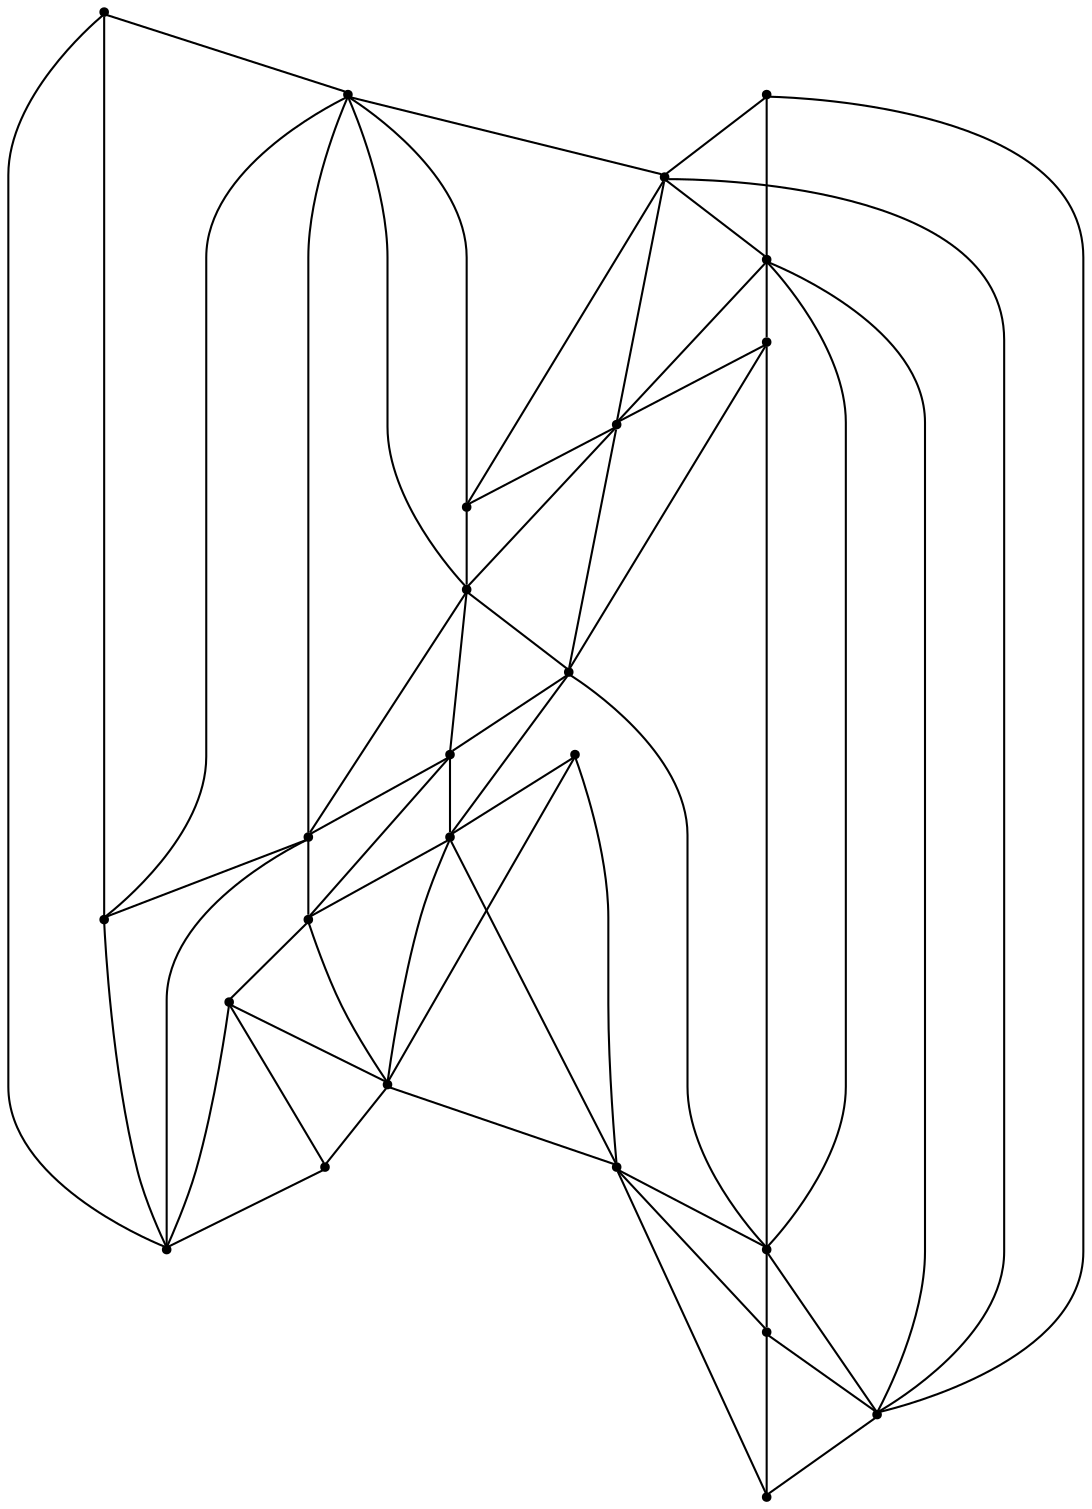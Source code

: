 graph {
  node [shape=point,comment="{\"directed\":false,\"doi\":\"10.1007/978-3-642-18469-7_24\",\"figure\":\"4\"}"]

  v0 [pos="1711.3497435105328,788.4325139149998"]
  v1 [pos="1579.991339464722,1024.7201529516965"]
  v2 [pos="1474.9046925850325,1287.262058888165"]
  v3 [pos="1396.0896756098655,1208.4996397194743"]
  v4 [pos="1396.0896756098655,1077.22868675124"]
  v5 [pos="1422.3613055143883,945.9577337830058"]
  v6 [pos="1369.817918443744,1339.7705926877086"]
  v7 [pos="1343.5462885392215,1471.0415456559429"]
  v8 [pos="1264.7312715640546,1129.7369661970338"]
  v9 [pos="1264.7312715640546,1392.2788721335023"]
  v10 [pos="1238.4595143979332,1681.0749177928678"]
  v11 [pos="1212.1878844934104,893.4493271603371"]
  v12 [pos="1133.3728675182438,1103.4828264741368"]
  v13 [pos="1133.3728675182438,1392.2788721335023"]
  v14 [pos="1107.1011103521223,972.2118735059028"]
  v15 [pos="949.4710923094883,1077.22868675124"]
  v16 [pos="765.5693011930332,814.6867808147715"]
  v17 [pos="1632.5973392419078,893.3867561378331"]
  v18 [pos="1527.5105651006195,1155.9287892511768"]
  v19 [pos="1238.5221271044747,998.4034422062957"]
  v20 [pos="1422.4237909593312,1392.2163011109983"]
  v21 [pos="1291.0653869135203,1260.9453322456548"]
  v22 [pos="1238.5221271044747,1549.7416481558796"]
  v23 [pos="870.7185766869643,919.641023037605"]
  v24 [pos="1028.348674268097,1234.6912084198673"]

  v0 -- v1 [id="-1",pos="1711.3497435105328,788.4325139149998 1714.4481498377495,819.141532392551 1708.2805437202092,834.0397945922355 1702.2631062890898,849.4963632732051 1700.686844128066,853.3470246946965 1700.686844128066,853.3470246946965 1700.686844128066,853.3470246946965 1698.9353427456851,857.3726814961992 1698.9353427456851,857.3726814961992 1698.9353427456851,857.3726814961992 1690.2699732312117,877.9216666062382 1679.953002689307,899.041803061938 1668.9857253782407,918.4573878619058 1666.7087608549857,922.6580400434193 1666.7087608549857,922.6580400434193 1666.7087608549857,922.6580400434193 1664.2566843719721,926.6836968449218 1664.2566843719721,926.6836968449218 1664.2566843719721,926.6836968449218 1661.8047351505575,930.8843490264353 1661.8047351505575,930.8843490264353 1661.8047351505575,930.8843490264353 1659.3527859291426,934.9100058279378 1659.3527859291426,934.9100058279378 1659.3527859291426,934.9100058279378 1647.8390473134232,953.7171764578675 1635.574719788797,972.0951251346453 1622.0469391126576,989.5187385413633 1619.7701018510013,992.3191733290389 1619.7701018510013,992.3191733290389 1619.7701018510013,992.3191733290389 1617.6682492875048,994.9446127367037 1617.6682492875048,994.9446127367037 1617.6682492875048,994.9446127367037 1609.3322327903677,1006.1421550505311 1599.5657959242735,1014.09757728978 1579.991339464722,1024.7201529516965"]
  v0 -- v11 [id="-4",pos="1711.3497435105328,788.4325139149998 1679.2150126786678,790.3161306107429 1665.678705475418,811.7362773145865 1643.414543312752,822.3671194733784 1639.0359807491977,824.6424409441461 1639.0359807491977,824.6424409441461 1639.0359807491977,824.6424409441461 1634.482306225885,827.0928849717998 1634.482306225885,827.0928849717998 1634.482306225885,827.0928849717998 1594.6743691181125,846.5333964392692 1552.877333223258,853.1720293146857 1509.2538388644105,857.3726814961992 1502.0729758983257,858.0727901931182 1502.0729758983257,858.0727901931182 1502.0729758983257,858.0727901931182 1494.7168737108839,858.7728988900369 1494.7168737108839,858.7728988900369 1494.7168737108839,858.7728988900369 1487.1856595636834,859.4730075869559 1487.1856595636834,859.4730075869559 1487.1856595636834,859.4730075869559 1479.4793334567246,860.1731162838748 1479.4793334567246,860.1731162838748 1479.4793334567246,860.1731162838748 1428.3162256851654,864.2112364191282 1377.1073037380877,866.3741335323889 1325.8775108888294,869.2745293438206 1319.747574204493,869.6246472807177 1319.747574204493,869.6246472807177 1319.747574204493,869.6246472807177 1313.9677341780748,869.9746380407396 1313.9677341780748,869.9746380407396 1313.9677341780748,869.9746380407396 1283.188116664159,872.3626382227644 1245.6655433451533,874.5462651666514 1212.1878844934104,893.4493271603371"]
  v1 -- v2 [id="-8",pos="1579.991339464722,1024.7201529516965 1588.8361160179088,1046.9070490349632 1590.5918170330453,1059.5715766020076 1589.6452452621998,1075.282371856118 1589.4700060408427,1078.7830425175875 1589.4700060408427,1078.7830425175875 1589.4700060408427,1078.7830425175875 1589.294894081084,1082.4585813821932 1589.294894081084,1082.4585813821932 1589.294894081084,1082.4585813821932 1587.4642359843356,1104.616226784208 1584.0197735549582,1126.0696938293038 1578.2608044307206,1147.5689445494024 1576.8596542294554,1152.2947100478239 1576.8596542294554,1152.2947100478239 1576.8596542294554,1152.2947100478239 1574.0573538269248,1161.3961231077697 1574.0573538269248,1161.3961231077697 1574.0573538269248,1161.3961231077697 1560.6504716695142,1199.7356269089246 1529.1827506916345,1249.497776092671 1496.6434870530234,1274.6392453361232 1474.9046925850325,1287.262058888165 1474.9046925850325,1287.262058888165 1474.9046925850325,1287.262058888165"]
  v1 -- v5 [id="-9",pos="1579.991339464722,1024.7201529516965 1566.3008866500934,995.2280899910963 1573.5901764982377,984.5055533054237 1570.028887921289,966.0651607830171 1569.1532008608979,963.9647075153853 1569.1532008608979,963.9647075153853 1569.1532008608979,963.9647075153853 1568.1024018407481,961.8643814246286 1568.1024018407481,961.8643814246286 1568.1024018407481,961.8643814246286 1561.1508642754518,947.0120300768219 1524.182769741815,953.9548700372575 1511.530676126067,954.5133036954176 1501.3722735360946,955.5634031523584 1501.3722735360946,955.5634031523584 1501.3722735360946,955.5634031523584 1496.468247831666,956.2635118492774 1496.468247831666,956.2635118492774 1496.468247831666,956.2635118492774 1491.5642221272378,956.7886251661853 1491.5642221272378,956.7886251661853 1491.5642221272378,956.7886251661853 1475.9972015941435,958.1222018775188 1446.698018257459,963.4772385534798 1422.3613055143883,945.9577337830058"]
  v1 -- v4 [id="-11",pos="1579.991339464722,1024.7201529516965 1556.0091139047236,1036.5388271230627 1552.7857048722215,1042.602238992818 1545.6839986205043,1054.4541063285615 1543.9324972381235,1057.6046590531341 1543.9324972381235,1057.6046590531341 1543.9324972381235,1057.6046590531341 1541.8307719362256,1060.7550846008319 1541.8307719362256,1060.7550846008319 1541.8307719362256,1060.7550846008319 1533.3737296587612,1073.911405143532 1523.6741051319643,1088.1970563363031 1508.553263763778,1094.1854338498038 1505.2255002203733,1095.2356604836195 1505.2255002203733,1095.2356604836195 1505.2255002203733,1095.2356604836195 1501.8978639385673,1095.9357691805385 1501.8978639385673,1095.9357691805385 1501.8978639385673,1095.9357691805385 1498.5701003951626,1096.2857599405604 1498.5701003951626,1096.2857599405604 1498.5701003951626,1096.2857599405604 1495.0672248919996,1096.4608824974464 1495.0672248919996,1096.4608824974464 1495.0672248919996,1096.4608824974464 1479.867099547847,1096.1440849018015 1464.3500928230264,1090.889136426472 1450.2301639283144,1085.6091341067659 1442.8740617408723,1082.8086993190902 1442.8740617408723,1082.8086993190902 1442.8740617408723,1082.8086993190902 1429.1169556639447,1077.5494268300101 1419.80509722827,1072.5695619353228 1396.0896756098655,1077.22868675124"]
  v24 -- v13 [id="-13",pos="1028.348674268097,1234.6912084198673 1133.3728675182438,1392.2788721335023 1133.3728675182438,1392.2788721335023 1133.3728675182438,1392.2788721335023"]
  v23 -- v16 [id="-14",pos="870.7185766869643,919.641023037605 765.5693011930332,814.6867808147715 765.5693011930332,814.6867808147715 765.5693011930332,814.6867808147715"]
  v2 -- v7 [id="-16",pos="1474.9046925850325,1287.262058888165 1481.4100191700213,1303.3438290866738 1482.3774618430475,1308.3821317554273 1482.8069697385306,1313.4954687804354 1483.1573209196463,1317.171007645041 1483.1573209196463,1317.171007645041 1483.1573209196463,1317.171007645041 1483.3324328794047,1321.1966644465435 1483.3324328794047,1321.1966644465435 1483.3324328794047,1321.1966644465435 1483.3324328794047,1325.397316628057 1483.3324328794047,1325.397316628057 1483.3324328794047,1325.397316628057 1483.511744471919,1343.2418854910516 1479.8754988133585,1363.1450664298 1474.2249565711807,1380.0060493414826 1472.8238063699155,1384.206701522996 1472.8238063699155,1384.206701522996 1472.8238063699155,1384.206701522996 1471.247416947293,1388.407417292947 1471.247416947293,1388.407417292947 1471.247416947293,1388.407417292947 1469.4960428265108,1392.4330105060121 1469.4960428265108,1392.4330105060121 1469.4960428265108,1392.4330105060121 1454.5587126835944,1429.9765142464921 1409.0128046153636,1454.6513079471024 1372.2908340135384,1466.4698549415937 1369.1381824298924,1467.520017986972 1369.1381824298924,1467.520017986972 1369.1381824298924,1467.520017986972 1365.985658107845,1468.3951856523395 1365.985658107845,1468.3951856523395 1365.985658107845,1468.3951856523395 1343.5462885392215,1471.0415456559429 1343.5462885392215,1471.0415456559429 1343.5462885392215,1471.0415456559429"]
  v2 -- v3 [id="-17",pos="1474.9046925850325,1287.262058888165 1463.8204300493965,1265.1170039967758 1463.54529047309,1261.4955788924863 1466.8688543837388,1248.2101102332153 1467.74454144413,1245.2346800655287 1467.74454144413,1245.2346800655287 1467.74454144413,1245.2346800655287 1468.4451165447624,1242.084127340956 1468.4451165447624,1242.084127340956 1468.4451165447624,1242.084127340956 1469.3209308667522,1238.7585792363725 1469.3209308667522,1238.7585792363725 1469.3209308667522,1238.7585792363725 1470.0213787057862,1235.6081536886747 1470.0213787057862,1235.6081536886747 1470.0213787057862,1235.6081536886747 1470.5468418466603,1232.4576009641023 1470.5468418466603,1232.4576009641023 1470.5468418466603,1232.4576009641023 1470.897193027776,1229.6571661764265 1470.897193027776,1229.6571661764265 1470.897193027776,1229.6571661764265 1471.0723049875346,1226.8567313887509 1471.0723049875346,1226.8567313887509 1471.0723049875346,1226.8567313887509 1471.0723049875346,1224.4062873610972 1471.0723049875346,1224.4062873610972 1471.0723049875346,1224.4062873610972 1470.7220810680176,1222.3059612703405 1470.7220810680176,1222.3059612703405 1470.7220810680176,1222.3059612703405 1469.8462667460278,1220.5557531164807 1469.8462667460278,1220.5557531164807 1469.8462667460278,1220.5557531164807 1468.795467725878,1219.1555357226428 1468.795467725878,1219.1555357226428 1468.795467725878,1219.1555357226428 1467.394317524613,1217.930313708816 1467.394317524613,1217.930313708816 1467.394317524613,1217.930313708816 1465.4677041824734,1217.230205011897 1465.4677041824734,1217.230205011897 1465.4677041824734,1217.230205011897 1463.1908669208171,1216.5300963149782 1463.1908669208171,1216.5300963149782 1463.1908669208171,1216.5300963149782 1460.388439256688,1216.1799783780812 1460.388439256688,1216.1799783780812 1460.388439256688,1216.1799783780812 1444.6129642249857,1214.0172084416954 1409.6632386461235,1226.8150173737483 1396.0896756098655,1208.4996397194743"]
  v3 -- v4 [id="-18",pos="1396.0896756098655,1208.4996397194743 1404.5174159042379,1178.7949370238612 1444.892430695647,1166.342922014955 1449.179237646566,1146.3438497124505 1449.3543496063246,1144.2435236216938 1449.3543496063246,1144.2435236216938 1449.3543496063246,1144.2435236216938 1448.829013727049,1141.9682021509261 1448.829013727049,1141.9682021509261 1448.829013727049,1141.9682021509261 1437.3361460135102,1117.8643690306642 1402.369749165223,1114.784653825471 1396.0896756098655,1077.22868675124"]
  v24 -- v15 [id="-21",pos="1028.348674268097,1234.6912084198673 949.4710923094883,1077.22868675124 949.4710923094883,1077.22868675124 949.4710923094883,1077.22868675124"]
  v12 -- v13 [id="-23",pos="1133.3728675182438,1103.4828264741368 1129.3652406993886,1127.7909056556618 1129.3652406993886,1127.7909056556618 1129.3652406993886,1127.7909056556618 1127.9640904981234,1131.2914491402564 1127.9640904981234,1131.2914491402564 1127.9640904981234,1131.2914491402564 1109.7740811550127,1168.3931404169587 1077.9353926170343,1201.5693902696646 1083.1271567960366,1247.1598835993993 1083.8277318966693,1251.8856490978208 1083.8277318966693,1251.8856490978208 1083.8277318966693,1251.8856490978208 1084.7034189570604,1256.6114781846798 1084.7034189570604,1256.6114781846798 1084.7034189570604,1256.6114781846798 1085.7543452388086,1261.5122390631122 1085.7543452388086,1261.5122390631122 1085.7543452388086,1261.5122390631122 1091.8009255760217,1283.9199777898302 1102.1637102934449,1304.8441346811428 1113.0769014250798,1325.2223848364836 1115.1786267269774,1329.2480416379863 1115.1786267269774,1329.2480416379863 1115.1786267269774,1329.2480416379863 1117.2803520288753,1333.09863947104 1117.2803520288753,1333.09863947104 1117.2803520288753,1333.09863947104 1124.7615523678016,1347.3134531444318 1133.1267117710322,1359.844572169593 1133.3728675182438,1392.2788721335023"]
  v5 -- v11 [id="-30",pos="1422.3613055143883,945.9577337830058 1424.3629713843384,942.2613379108991 1428.3078264196536,931.8721318146222 1436.5688858351787,925.983715324878 1438.6704838754779,924.58349793104 1438.6704838754779,924.58349793104 1438.6704838754779,924.58349793104 1440.7723364389744,923.3582759172132 1440.7723364389744,923.3582759172132 1440.7723364389744,923.3582759172132 1441.6480234993655,922.8331626003053 1441.6480234993655,922.8331626003053 1441.6480234993655,922.8331626003053 1442.5237105597566,922.4831718402834 1442.5237105597566,922.4831718402834 1442.5237105597566,922.4831718402834 1444.2752119421377,921.4329452064676 1444.2752119421377,921.4329452064676 1444.2752119421377,921.4329452064676 1447.039970173063,920.1035653320091 1456.1725170162233,916.1696030573873 1457.411026894399,913.5567541603484 1457.5861388541575,913.2066362234514 1457.5861388541575,913.2066362234514 1457.5861388541575,913.2066362234514 1457.5861388541575,912.8566454634295 1457.5861388541575,912.8566454634295 1457.5861388541575,912.8566454634295 1457.411026894399,912.5065275265326 1457.411026894399,912.5065275265326 1457.411026894399,912.5065275265326 1457.0566033421262,911.3314132014589 1454.2250327719034,910.4770389551552 1453.2075762906034,910.4062014357758 1452.156650008855,910.2312060557649 1452.156650008855,910.2312060557649 1452.156650008855,910.2312060557649 1450.9306117673482,909.8810881188679 1450.9306117673482,909.8810881188679 1450.9306117673482,909.8810881188679 1447.0148996381265,909.3561019788349 1443.8206335117181,909.1935699325747 1439.8965221169847,909.0059840419381 1436.7439977949373,908.830988661927 1436.7439977949373,908.830988661927 1436.7439977949373,908.830988661927 1433.065883070417,908.6559932819159 1433.065883070417,908.6559932819159 1433.065883070417,908.6559932819159 1429.2127836477368,908.6559932819159 1429.2127836477368,908.6559932819159 1429.2127836477368,908.6559932819159 1424.834093822584,908.48087072503 1424.834093822584,908.48087072503 1424.834093822584,908.48087072503 1420.2804192992712,908.48087072503 1420.2804192992712,908.48087072503 1420.2804192992712,908.48087072503 1384.6676607913816,908.3725160275233 1349.0549022834919,908.9309496856833 1313.4422710372007,909.1809794219489 1301.5323670648474,909.1809794219489 1301.5323670648474,909.1809794219489 1301.5323670648474,909.1809794219489 1277.5084315158877,908.526781576908 1243.392778454654,911.5439257595972 1212.1878844934104,893.4493271603371"]
  v2 -- v6 [id="-35",pos="1474.9046925850325,1287.262058888165 1440.2219300247627,1297.3970384113006 1442.4862956497502,1309.18226506454 1426.5857224665635,1332.5735261541322 1425.0094603055397,1334.8488476249 1425.0094603055397,1334.8488476249 1425.0094603055397,1334.8488476249 1423.6083101042746,1336.7741783356457 1423.6083101042746,1336.7741783356457 1423.6083101042746,1336.7741783356457 1422.031920681652,1338.3493911094945 1422.031920681652,1338.3493911094945 1422.031920681652,1338.3493911094945 1418.1037369157616,1343.1835113054226 1411.0187019334692,1343.904477009843 1405.3932302262276,1342.2000525309859 1403.6417288438467,1341.8499981825266 1403.6417288438467,1341.8499981825266 1403.6417288438467,1341.8499981825266 1401.8903547230645,1341.3248848656185 1401.8903547230645,1341.3248848656185 1401.8903547230645,1341.3248848656185 1395.1306003869513,1339.5370959451939 1387.8829250815693,1339.3037263795545 1369.817918443744,1339.7705926877086"]
  v22 -- v7 [id="-45",pos="1238.5221271044747,1549.7416481558796 1343.5462885392215,1471.0415456559429 1343.5462885392215,1471.0415456559429 1343.5462885392215,1471.0415456559429"]
  v19 -- v14 [id="-46",pos="1238.5221271044747,998.4034422062957 1107.1011103521223,972.2118735059028 1107.1011103521223,972.2118735059028 1107.1011103521223,972.2118735059028"]
  v14 -- v23 [id="-47",pos="1107.1011103521223,972.2118735059028 870.7185766869643,919.641023037605 870.7185766869643,919.641023037605 870.7185766869643,919.641023037605"]
  v19 -- v5 [id="-48",pos="1238.5221271044747,998.4034422062957 1422.3613055143883,945.9577337830058 1422.3613055143883,945.9577337830058 1422.3613055143883,945.9577337830058"]
  v5 -- v17 [id="-49",pos="1422.3613055143883,945.9577337830058 1632.5973392419078,893.3867561378331 1632.5973392419078,893.3867561378331 1632.5973392419078,893.3867561378331"]
  v19 -- v12 [id="-50",pos="1238.5221271044747,998.4034422062957 1133.3728675182438,1103.4828264741368 1133.3728675182438,1103.4828264741368 1133.3728675182438,1103.4828264741368"]
  v22 -- v13 [id="-53",pos="1238.5221271044747,1549.7416481558796 1133.3728675182438,1392.2788721335023 1133.3728675182438,1392.2788721335023 1133.3728675182438,1392.2788721335023"]
  v3 -- v8 [id="-59",pos="1396.0896756098655,1208.4996397194743 1378.4375692288984,1204.4864462517226 1371.9322108285098,1205.0448799098826 1359.505242980794,1209.3538867889029 1356.7029425782637,1210.4041134227189 1356.7029425782637,1210.4041134227189 1356.7029425782637,1210.4041134227189 1353.550418256216,1211.4542128796597 1353.550418256216,1211.4542128796597 1353.550418256216,1211.4542128796597 1342.0992923470383,1215.058914224886 1328.9133363249043,1219.4722061414127 1317.1202585001224,1214.7797609842432 1314.8434212384661,1213.2045482103945 1314.8434212384661,1213.2045482103945 1314.8434212384661,1213.2045482103945 1312.7416959365682,1211.6292082596708 1312.7416959365682,1211.6292082596708 1312.7416959365682,1211.6292082596708 1310.8150825944288,1209.7040047258 1310.8150825944288,1209.7040047258 1310.8150825944288,1209.7040047258 1290.7944151545698,1183.9664574691856 1298.8844349814935,1151.1153988858748 1264.7312715640546,1129.7369661970338"]
  v4 -- v5 [id="-60",pos="1396.0896756098655,1077.22868675124 1397.203055521157,1051.5203901758775 1338.6421037577948,1035.1510730629757 1328.5046993316016,1014.8979013642054 1327.8039969693702,1012.6225798934377 1327.8039969693702,1012.6225798934377 1327.8039969693702,1012.6225798934377 1327.6288850096118,1010.6972491826918 1327.6288850096118,1010.6972491826918 1327.6288850096118,1010.6972491826918 1327.9792361907273,1008.596923091935 1327.9792361907273,1008.596923091935 1327.9792361907273,1008.596923091935 1331.0400049001398,999.1078749169649 1359.167490697946,989.0561962469592 1367.7370322286272,985.6682042967468 1372.1155947921814,984.092991522898 1372.1155947921814,984.092991522898 1372.1155947921814,984.092991522898 1376.3190453959771,982.5177787490491 1376.3190453959771,982.5177787490491 1376.3190453959771,982.5177787490491 1391.8193808513727,976.2459239811558 1406.2605180211071,972.9828197222012 1422.3613055143883,945.9577337830058"]
  v6 -- v7 [id="-71",pos="1369.817918443744,1339.7705926877086 1371.8404552158747,1357.1233049866096 1372.7912266194762,1364.7869834745902 1376.3191726575758,1371.6047449784555 1377.194859717967,1373.8801300376608 1377.194859717967,1373.8801300376608 1377.194859717967,1373.8801300376608 1378.2456587381164,1376.330510476877 1378.2456587381164,1376.330510476877 1378.2456587381164,1376.330510476877 1381.2648129047666,1384.2317553673724 1382.786988886359,1392.4831181947652 1379.1214730601064,1400.4843876974546 1378.070546778358,1402.5847137882113 1378.070546778358,1402.5847137882113 1378.070546778358,1402.5847137882113 1376.8445085368512,1404.860035258979 1376.8445085368512,1404.860035258979 1376.8445085368512,1404.860035258979 1375.443358335586,1407.1354203181843 1375.443358335586,1407.1354203181843 1375.443358335586,1407.1354203181843 1360.0098352194877,1429.8932133933617 1347.532853563498,1433.339579529203 1343.5462885392215,1471.0415456559429"]
  v21 -- v8 [id="-74",pos="1291.0653869135203,1260.9453322456548 1264.7312715640546,1129.7369661970338 1264.7312715640546,1129.7369661970338 1264.7312715640546,1129.7369661970338"]
  v8 -- v19 [id="-75",pos="1264.7312715640546,1129.7369661970338 1238.5221271044747,998.4034422062957 1238.5221271044747,998.4034422062957 1238.5221271044747,998.4034422062957"]
  v21 -- v9 [id="-76",pos="1291.0653869135203,1260.9453322456548 1264.7312715640546,1392.2788721335023 1264.7312715640546,1392.2788721335023 1264.7312715640546,1392.2788721335023"]
  v9 -- v22 [id="-77",pos="1264.7312715640546,1392.2788721335023 1238.5221271044747,1549.7416481558796 1238.5221271044747,1549.7416481558796 1238.5221271044747,1549.7416481558796"]
  v21 -- v3 [id="-78",pos="1291.0653869135203,1260.9453322456548 1396.0896756098655,1208.4996397194743 1396.0896756098655,1208.4996397194743 1396.0896756098655,1208.4996397194743"]
  v3 -- v18 [id="-79",pos="1396.0896756098655,1208.4996397194743 1527.5105651006195,1155.9287892511768 1527.5105651006195,1155.9287892511768 1527.5105651006195,1155.9287892511768"]
  v6 -- v3 [id="-82",pos="1369.817918443744,1339.7705926877086 1375.8144531572834,1311.1951570537287 1354.3384220751293,1295.9010568305819 1356.1774794373896,1276.739698603755 1356.5277033569064,1274.2892545761013 1356.5277033569064,1274.2892545761013 1356.5277033569064,1274.2892545761013 1357.4035176788962,1271.838874136885 1357.4035176788962,1271.838874136885 1357.4035176788962,1271.838874136885 1368.2207535651403,1249.1435884957739 1389.9969947585373,1246.0096959418272 1396.0896756098655,1208.4996397194743"]
  v7 -- v10 [id="-85",pos="1343.5462885392215,1471.0415456559429 1346.3236138530146,1474.0294391573802 1347.1200169374395,1485.460414625285 1341.4654023241044,1494.4743299952252 1339.7139009417235,1497.6248191313603 1339.7139009417235,1497.6248191313603 1339.7139009417235,1497.6248191313603 1337.6121756398256,1500.775371855933 1337.6121756398256,1500.775371855933 1337.6121756398256,1500.775371855933 1327.6123410017858,1515.0776196308925 1313.5882400908658,1528.2671969264075 1303.10875648747,1542.782020847943 1300.3064560849393,1546.6326822694346 1300.3064560849393,1546.6326822694346 1300.3064560849393,1546.6326822694346 1295.0520791993954,1553.9838235870832 1295.0520791993954,1553.9838235870832 1295.0520791993954,1553.9838235870832 1292.775241937739,1557.6594260401262 1292.775241937739,1557.6594260401262 1292.775241937739,1557.6594260401262 1281.0237786557195,1575.9123598487713 1275.7611297662625,1596.8156597325824 1270.8821745967705,1617.694032948892 1270.0063602747807,1622.244739478865 1270.0063602747807,1622.244739478865 1270.0063602747807,1622.244739478865 1268.9555612546312,1626.4453916603784 1268.9555612546312,1626.4453916603784 1268.9555612546312,1626.4453916603784 1265.6486686134072,1639.9225794587237 1264.5019143478664,1659.138115034304 1238.4595143979332,1681.0749177928678"]
  v22 -- v10 [id="-101",pos="1238.5221271044747,1549.7416481558796 1238.4595143979332,1681.0749177928678 1238.4595143979332,1681.0749177928678 1238.4595143979332,1681.0749177928678"]
  v6 -- v9 [id="-142",pos="1369.817918443744,1339.7705926877086 1349.9639318827324,1343.8878804276544 1327.7373118916714,1323.709679496701 1312.0409935743369,1325.572439184943 1309.7641563126806,1325.9224935334025 1309.7641563126806,1325.9224935334025 1309.7641563126806,1325.9224935334025 1307.6624310107827,1326.6226022303213 1307.6624310107827,1326.6226022303213 1307.6624310107827,1326.6226022303213 1289.2973097079137,1336.740921582831 1293.7342853452535,1373.684341238586 1264.7312715640546,1392.2788721335023"]
  v20 -- v2 [id="-144",pos="1422.4237909593312,1392.2163011109983 1474.9046925850325,1287.262058888165 1474.9046925850325,1287.262058888165 1474.9046925850325,1287.262058888165"]
  v20 -- v6 [id="-145",pos="1422.4237909593312,1392.2163011109983 1369.817918443744,1339.7705926877086 1369.817918443744,1339.7705926877086 1369.817918443744,1339.7705926877086"]
  v6 -- v21 [id="-146",pos="1369.817918443744,1339.7705926877086 1291.0653869135203,1260.9453322456548 1291.0653869135203,1260.9453322456548 1291.0653869135203,1260.9453322456548"]
  v20 -- v7 [id="-147",pos="1422.4237909593312,1392.2163011109983 1343.5462885392215,1471.0415456559429 1343.5462885392215,1471.0415456559429 1343.5462885392215,1471.0415456559429"]
  v4 -- v8 [id="-154",pos="1396.0896756098655,1077.22868675124 1372.2073504048165,1096.7359660780887 1319.964300707014,1066.5061500655675 1297.5040284208103,1068.9815207607228 1295.0520791993954,1069.1565161407339 1295.0520791993954,1069.1565161407339 1295.0520791993954,1069.1565161407339 1292.7751146761404,1069.8566248376526 1292.7751146761404,1069.8566248376526 1292.7751146761404,1069.8566248376526 1273.5301066801244,1078.7497221763356 1290.981998750997,1117.3350588768808 1264.7312715640546,1129.7369661970338"]
  v24 -- v12 [id="-159",pos="1028.348674268097,1234.6912084198673 1133.3728675182438,1103.4828264741368 1133.3728675182438,1103.4828264741368 1133.3728675182438,1103.4828264741368"]
  v7 -- v9 [id="-160",pos="1343.5462885392215,1471.0415456559429 1319.0385998383488,1456.2974218287682 1298.0129475538583,1449.7547439055452 1292.425018018222,1422.362879858827 1291.549330957831,1419.0373317542435 1291.549330957831,1419.0373317542435 1291.549330957831,1419.0373317542435 1290.8487558571983,1415.8868426181082 1290.8487558571983,1415.8868426181082 1290.8487558571983,1415.8868426181082 1287.2039836715273,1397.7297365847817 1284.7645060867815,1392.070492823802 1264.7312715640546,1392.2788721335023"]
  v5 -- v14 [id="-171",pos="1422.3613055143883,945.9577337830058 1364.8513754789733,937.0187255924452 1309.293033874435,942.4487966246606 1259.848084946407,944.5365322047917 1254.76894728222,944.8866501416887 1254.76894728222,944.8866501416887 1254.76894728222,944.8866501416887 1250.0400335375502,945.2366409017106 1250.0400335375502,945.2366409017106 1250.0400335375502,945.2366409017106 1245.136007833122,945.5867588386077 1245.136007833122,945.5867588386077 1245.136007833122,945.5867588386077 1221.1036730186504,947.2911833174644 1196.7043157536384,949.4207600894731 1172.8012787234072,952.4128504277858 1165.0949526164484,953.4629498847266 1165.0949526164484,953.4629498847266 1165.0949526164484,953.4629498847266 1148.685587561812,955.9759649348844 1132.668188231054,957.2927542987168 1107.1011103521223,972.2118735059028"]
  v8 -- v9 [id="-193",pos="1264.7312715640546,1129.7369661970338 1248.5387284581384,1150.5320385602133 1248.4885873882656,1163.9550490098052 1247.9381809740537,1179.5992035814115 1247.7630690142953,1183.2747424460172 1247.7630690142953,1183.2747424460172 1247.7630690142953,1183.2747424460172 1247.7630690142953,1187.3003992475196 1247.7630690142953,1187.3003992475196 1247.7630690142953,1187.3003992475196 1247.3502323882367,1208.0453639219459 1247.6504424994796,1229.0320918357622 1247.7630690142953,1249.785323007064 1247.7630690142953,1263.9626195023284 1247.7630690142953,1263.9626195023284 1247.7630690142953,1263.9626195023284 1247.9381809740537,1268.8634439691984 1247.9381809740537,1268.8634439691984 1247.9381809740537,1268.8634439691984 1247.9506526107227,1290.4252021233633 1247.775540650964,1311.895329339085 1248.463644114928,1333.4487574079371 1248.463644114928,1337.6494095894504 1248.463644114928,1337.6494095894504 1248.463644114928,1337.6494095894504 1248.6387560746864,1341.6750663909531 1248.6387560746864,1341.6750663909531 1248.6387560746864,1341.6750663909531 1249.61879764598,1356.1481762974859 1249.3184602731385,1371.8131878765935 1264.7312715640546,1392.2788721335023"]
  v18 -- v2 [id="-203",pos="1527.5105651006195,1155.9287892511768 1474.9046925850325,1287.262058888165 1474.9046925850325,1287.262058888165 1474.9046925850325,1287.262058888165"]
  v18 -- v4 [id="-204",pos="1527.5105651006195,1155.9287892511768 1396.0896756098655,1077.22868675124 1396.0896756098655,1077.22868675124 1396.0896756098655,1077.22868675124"]
  v4 -- v19 [id="-205",pos="1396.0896756098655,1077.22868675124 1238.5221271044747,998.4034422062957 1238.5221271044747,998.4034422062957 1238.5221271044747,998.4034422062957"]
  v18 -- v1 [id="-206",pos="1527.5105651006195,1155.9287892511768 1579.991339464722,1024.7201529516965 1579.991339464722,1024.7201529516965 1579.991339464722,1024.7201529516965"]
  v10 -- v13 [id="-208",pos="1238.4595143979332,1681.0749177928678 1209.302195928357,1648.003080154543 1205.3031274520117,1603.2917605617386 1194.6943460643756,1574.8122162915147 1191.5416944807296,1565.0106309462124 1191.5416944807296,1565.0106309462124 1191.5416944807296,1565.0106309462124 1178.3641377241072,1524.7292634405605 1158.8022483474235,1485.9396806787524 1143.2018852754798,1446.5167570794047 1141.1000327119832,1440.5657695671562 1141.1000327119832,1440.5657695671562 1141.1000327119832,1440.5657695671562 1139.348658591201,1435.4900133087128 1139.348658591201,1435.4900133087128 1139.348658591201,1435.4900133087128 1137.9475083899358,1430.589188841843 1137.9475083899358,1430.589188841843 1137.9475083899358,1430.589188841843 1132.6408552668586,1407.7450978190648 1132.0433822651328,1400.6184230447618 1133.3728675182438,1392.2788721335023"]
  v17 -- v0 [id="-225",pos="1632.5973392419078,893.3867561378331 1711.3497435105328,788.4325139149998 1711.3497435105328,788.4325139149998 1711.3497435105328,788.4325139149998"]
  v17 -- v11 [id="-226",pos="1632.5973392419078,893.3867561378331 1212.1878844934104,893.4493271603371 1212.1878844934104,893.4493271603371 1212.1878844934104,893.4493271603371"]
  v23 -- v15 [id="-227",pos="870.7185766869643,919.641023037605 949.4710923094883,1077.22868675124 949.4710923094883,1077.22868675124 949.4710923094883,1077.22868675124"]
  v23 -- v11 [id="-228",pos="870.7185766869643,919.641023037605 1212.1878844934104,893.4493271603371 1212.1878844934104,893.4493271603371 1212.1878844934104,893.4493271603371"]
  v17 -- v1 [id="-232",pos="1632.5973392419078,893.3867561378331 1579.991339464722,1024.7201529516965 1579.991339464722,1024.7201529516965 1579.991339464722,1024.7201529516965"]
  v16 -- v11 [id="-243",pos="765.5693011930332,814.6867808147715 804.1803588730922,817.3580038974392 813.8174343241469,826.2427075623714 836.3485913208052,839.1697281994323 839.8514668239683,841.0950589101781 839.8514668239683,841.0950589101781 839.8514668239683,841.0950589101781 843.52945428689,843.0203896209239 843.52945428689,843.0203896209239 843.52945428689,843.0203896209239 877.1322431055169,860.927402329547 913.4329778157717,870.0372090632436 951.2433532401509,873.3001861453233 963.5034811320211,874.3504127791391 963.5034811320211,874.3504127791391 963.5034811320211,874.3504127791391 969.9838326282726,874.875526096047 969.9838326282726,874.875526096047 969.9838326282726,874.875526096047 976.464184124524,875.2255168560689 976.464184124524,875.2255168560689 976.464184124524,875.2255168560689 1022.8274298101596,878.0134883099938 1069.2824947392296,877.9843648056171 1115.7040898678517,878.3760695806416 1121.3086906729127,878.5510649606526 1121.3086906729127,878.5510649606526 1121.3086906729127,878.5510649606526 1126.7381795182152,878.5510649606526 1126.7381795182152,878.5510649606526 1126.7381795182152,878.5510649606526 1156.7463372210439,879.0386610994333 1181.0788821467584,880.5763566951546 1212.1878844934104,893.4493271603371"]
  v15 -- v16 [id="-244",pos="949.4710923094883,1077.22868675124 930.451289620004,1068.7190276907063 919.3337163609184,1061.5552814983819 909.3838955311526,1052.8788935547127 907.1069946386968,1050.953690020842 907.1069946386968,1050.953690020842 907.1069946386968,1050.953690020842 904.6549817864827,1048.8532367532102 904.6549817864827,1048.8532367532102 904.6549817864827,1048.8532367532102 899.4006049009387,1043.9524758747777 899.4006049009387,1043.9524758747777 899.4006049009387,1043.9524758747777 896.5983044984082,1041.3270364671132 896.5983044984082,1041.3270364671132 896.5983044984082,1041.3270364671132 865.1807245904012,1010.6721953383153 834.9516407522958,974.9372739373237 812.1786867181803,937.3604498555915 809.3763226848505,932.8096797371811 809.3763226848505,932.8096797371811 809.3763226848505,932.8096797371811 806.57402228232,928.0840414156346 806.57402228232,928.0840414156346 806.57402228232,928.0840414156346 789.1346654789155,896.7540182574194 767.6168925924003,859.5355786094599 765.5693011930332,814.6867808147715"]
  v12 -- v15 [id="-245",pos="1133.3728675182438,1103.4828264741368 1107.2680457541667,1107.262650376249 1101.2964224985653,1111.8466136590366 1087.8561978023051,1123.9402442341702 1084.8786581784175,1126.565683641835 1084.8786581784175,1126.565683641835 1084.8786581784175,1126.565683641835 1081.72613385637,1129.1911230494995 1081.72613385637,1129.1911230494995 1081.72613385637,1129.1911230494995 1071.984767525212,1138.092486885058 1053.431935364317,1152.7865030234796 1039.5162613354569,1151.944719287802 1036.36367338261,1151.7697239077909 1036.36367338261,1151.7697239077909 1036.36367338261,1151.7697239077909 1033.3861973895216,1151.069615210872 1033.3861973895216,1151.069615210872 1033.3861973895216,1151.069615210872 1030.5838969869912,1150.0193885770561 1030.5838969869912,1150.0193885770561 1030.5838969869912,1150.0193885770561 999.1079040051985,1136.0505349799298 989.5667201687353,1089.630594071393 949.4710923094883,1077.22868675124"]
  v13 -- v9 [id="-247",pos="1133.3728675182438,1392.2788721335023 1155.7706225441048,1402.9264380513578 1166.963152884802,1410.2942395396324 1178.5811187498252,1417.1120010434975 1182.9596813133796,1419.5623814827138 1182.9596813133796,1419.5623814827138 1182.9596813133796,1419.5623814827138 1186.8129079976584,1421.662771161908 1186.8129079976584,1421.662771161908 1186.8129079976584,1421.662771161908 1193.651819048139,1424.5756938955283 1199.5942993976469,1427.8970451632367 1207.3048251373616,1426.738591008789 1210.457349459409,1426.213477691881 1210.457349459409,1426.213477691881 1210.457349459409,1426.213477691881 1213.4348890832966,1425.1633146465026 1213.4348890832966,1425.1633146465026 1213.4348890832966,1425.1633146465026 1216.2371894858272,1423.5880382842163 1216.2371894858272,1423.5880382842163 1216.2371894858272,1423.5880382842163 1232.3046026248594,1414.349083433949 1235.6990512459627,1394.3750649758213 1264.7312715640546,1392.2788721335023"]
  v12 -- v8 [id="-248",pos="1133.3728675182438,1103.4828264741368 1162.8262600971063,1100.2281158889327 1174.9821607396727,1088.6721891413329 1186.812653474461,1081.4084819252523 1190.1404170178657,1079.3081558344957 1190.1404170178657,1079.3081558344957 1190.1404170178657,1079.3081558344957 1193.2930686015118,1077.3828251237499 1193.2930686015118,1077.3828251237499 1193.2930686015118,1077.3828251237499 1196.2704809638008,1075.63261696989 1196.2704809638008,1075.63261696989 1196.2704809638008,1075.63261696989 1231.3411050613915,1055.020933660472 1233.1926340603206,1108.9379513507292 1264.7312715640546,1129.7369661970338"]
  v15 -- v14 [id="-252",pos="949.4710923094883,1077.22868675124 957.8654741573114,1048.2574130937978 953.2033091211396,1039.9310159101506 948.6161647973788,1022.2491062702913 947.7404777369877,1019.0985535457187 947.7404777369877,1019.0985535457187 947.7404777369877,1019.0985535457187 947.0399026363551,1015.7730054411352 947.0399026363551,1015.7730054411352 947.0399026363551,1015.7730054411352 944.3084233134798,997.9660809331433 946.7729714331622,986.1182832574 965.7803183936775,980.7674434183143 969.2832575276399,979.8923393413845 969.2832575276399,979.8923393413845 969.2832575276399,979.8923393413845 972.9612449905616,979.1922306444656 972.9612449905616,979.1922306444656 972.9612449905616,979.1922306444656 976.9895836345988,978.4921219475466 976.9895836345988,978.4921219475466 976.9895836345988,978.4921219475466 981.3682098289523,977.9670086306387 981.3682098289523,977.9670086306387 981.3682098289523,977.9670086306387 1005.2837821266518,975.2831950373454 1030.0250276764684,976.2750474855325 1054.0531628581841,976.9167819968229 1061.5843770053846,976.9167819968229 1061.5843770053846,976.9167819968229 1061.5843770053846,976.9167819968229 1068.5817923769985,977.0293335312049 1097.7351339216166,977.2585062599692 1107.1011103521223,972.2118735059028"]
  v12 -- v14 [id="-253",pos="1133.3728675182438,1103.4828264741368 1132.655462071188,1063.8931739916536 1149.3901077720034,1056.9836543724703 1157.2132600265336,1028.5499573656866 1157.7387231674077,1025.9245179580219 1157.7387231674077,1025.9245179580219 1157.7387231674077,1025.9245179580219 1157.7387231674077,1023.6491964872541 1157.7387231674077,1023.6491964872541 1157.7387231674077,1023.6491964872541 1157.5636112076493,1021.3738750164864 1157.5636112076493,1021.3738750164864 1157.5636112076493,1021.3738750164864 1155.34505975818,1012.2223542677875 1146.2375834499558,1007.6383909849999 1138.6479562289699,1003.5210396566167 1135.6705438666809,1002.1208222627788 1135.6705438666809,1002.1208222627788 1135.6705438666809,1002.1208222627788 1132.8682434641503,1000.7206048689409 1132.8682434641503,1000.7206048689409 1132.8682434641503,1000.7206048689409 1120.7039435560723,994.8446517129473 1118.0393402032937,993.5985726916192 1107.1011103521223,972.2118735059028"]
  v15 -- v13 [id="-256",pos="949.4710923094883,1077.22868675124 948.5495433504794,1083.0587290553558 947.3777185500026,1093.122743882237 947.740541367787,1099.436312665133 947.9156533275456,1103.1119787066136 947.9156533275456,1103.1119787066136 947.9156533275456,1103.1119787066136 948.0907652873041,1106.9625129512303 948.0907652873041,1106.9625129512303 948.0907652873041,1106.9625129512303 948.2659408778619,1111.1632923096188 948.2659408778619,1111.1632923096188 948.2659408778619,1111.1632923096188 950.3009174712616,1153.1615476278782 960.40930625296,1197.6311039812927 975.7636726546907,1236.6582531456156 978.0405099163471,1241.90900478407 978.0405099163471,1241.90900478407 978.0405099163471,1241.90900478407 980.1422352182449,1246.8098928393774 980.1422352182449,1246.8098928393774 980.1422352182449,1246.8098928393774 982.4191361107006,1251.71065371781 982.4191361107006,1251.71065371781 982.4191361107006,1251.71065371781 984.8711489629148,1256.6114145962424 984.8711489629148,1256.6114145962424 984.8711489629148,1256.6114145962424 987.323161815129,1261.3371800946638 987.323161815129,1261.3371800946638 987.323161815129,1261.3371800946638 989.7751746673432,1265.8879502130742 989.7751746673432,1265.8879502130742 989.7751746673432,1265.8879502130742 1011.6432351041747,1304.573247937376 1048.1066737683184,1343.2627424985526 1083.4775079771523,1370.2045275846176 1086.1046964199243,1372.1298582953634 1086.1046964199243,1372.1298582953634 1086.1046964199243,1372.1298582953634 1090.6584982048357,1375.4554063999472 1090.6584982048357,1375.4554063999472 1090.6584982048357,1375.4554063999472 1116.9890074111545,1393.2880919638205 1124.9508625974672,1392.3886700105063 1133.3728675182438,1392.2788721335023"]
}